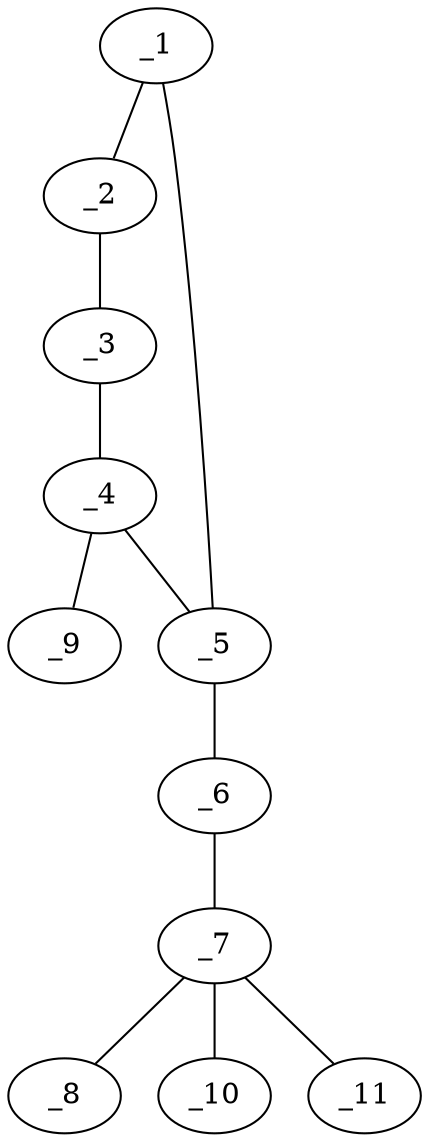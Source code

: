 graph molid617633 {
	_1	 [charge=0,
		chem=1,
		symbol="C  ",
		x="4.5691",
		y="-1.0014"];
	_2	 [charge=0,
		chem=1,
		symbol="C  ",
		x="4.2601",
		y="-1.9524"];
	_1 -- _2	 [valence=1];
	_5	 [charge=0,
		chem=1,
		symbol="C  ",
		x="3.7601",
		y="-0.4136"];
	_1 -- _5	 [valence=1];
	_3	 [charge=0,
		chem=1,
		symbol="C  ",
		x="3.2601",
		y="-1.9524"];
	_2 -- _3	 [valence=1];
	_4	 [charge=0,
		chem=1,
		symbol="C  ",
		x="2.9511",
		y="-1.0014"];
	_3 -- _4	 [valence=1];
	_4 -- _5	 [valence=1];
	_9	 [charge=0,
		chem=4,
		symbol="N  ",
		x=2,
		y="-0.6924"];
	_4 -- _9	 [valence=1];
	_6	 [charge=0,
		chem=2,
		symbol="O  ",
		x="3.7601",
		y="0.5864"];
	_5 -- _6	 [valence=1];
	_7	 [charge=0,
		chem=17,
		symbol="Si ",
		x="4.6261",
		y="1.0864"];
	_6 -- _7	 [valence=1];
	_8	 [charge=0,
		chem=1,
		symbol="C  ",
		x="5.4921",
		y="1.5864"];
	_7 -- _8	 [valence=1];
	_10	 [charge=0,
		chem=1,
		symbol="C  ",
		x="5.1261",
		y="0.2204"];
	_7 -- _10	 [valence=1];
	_11	 [charge=0,
		chem=1,
		symbol="C  ",
		x="4.1261",
		y="1.9524"];
	_7 -- _11	 [valence=1];
}
